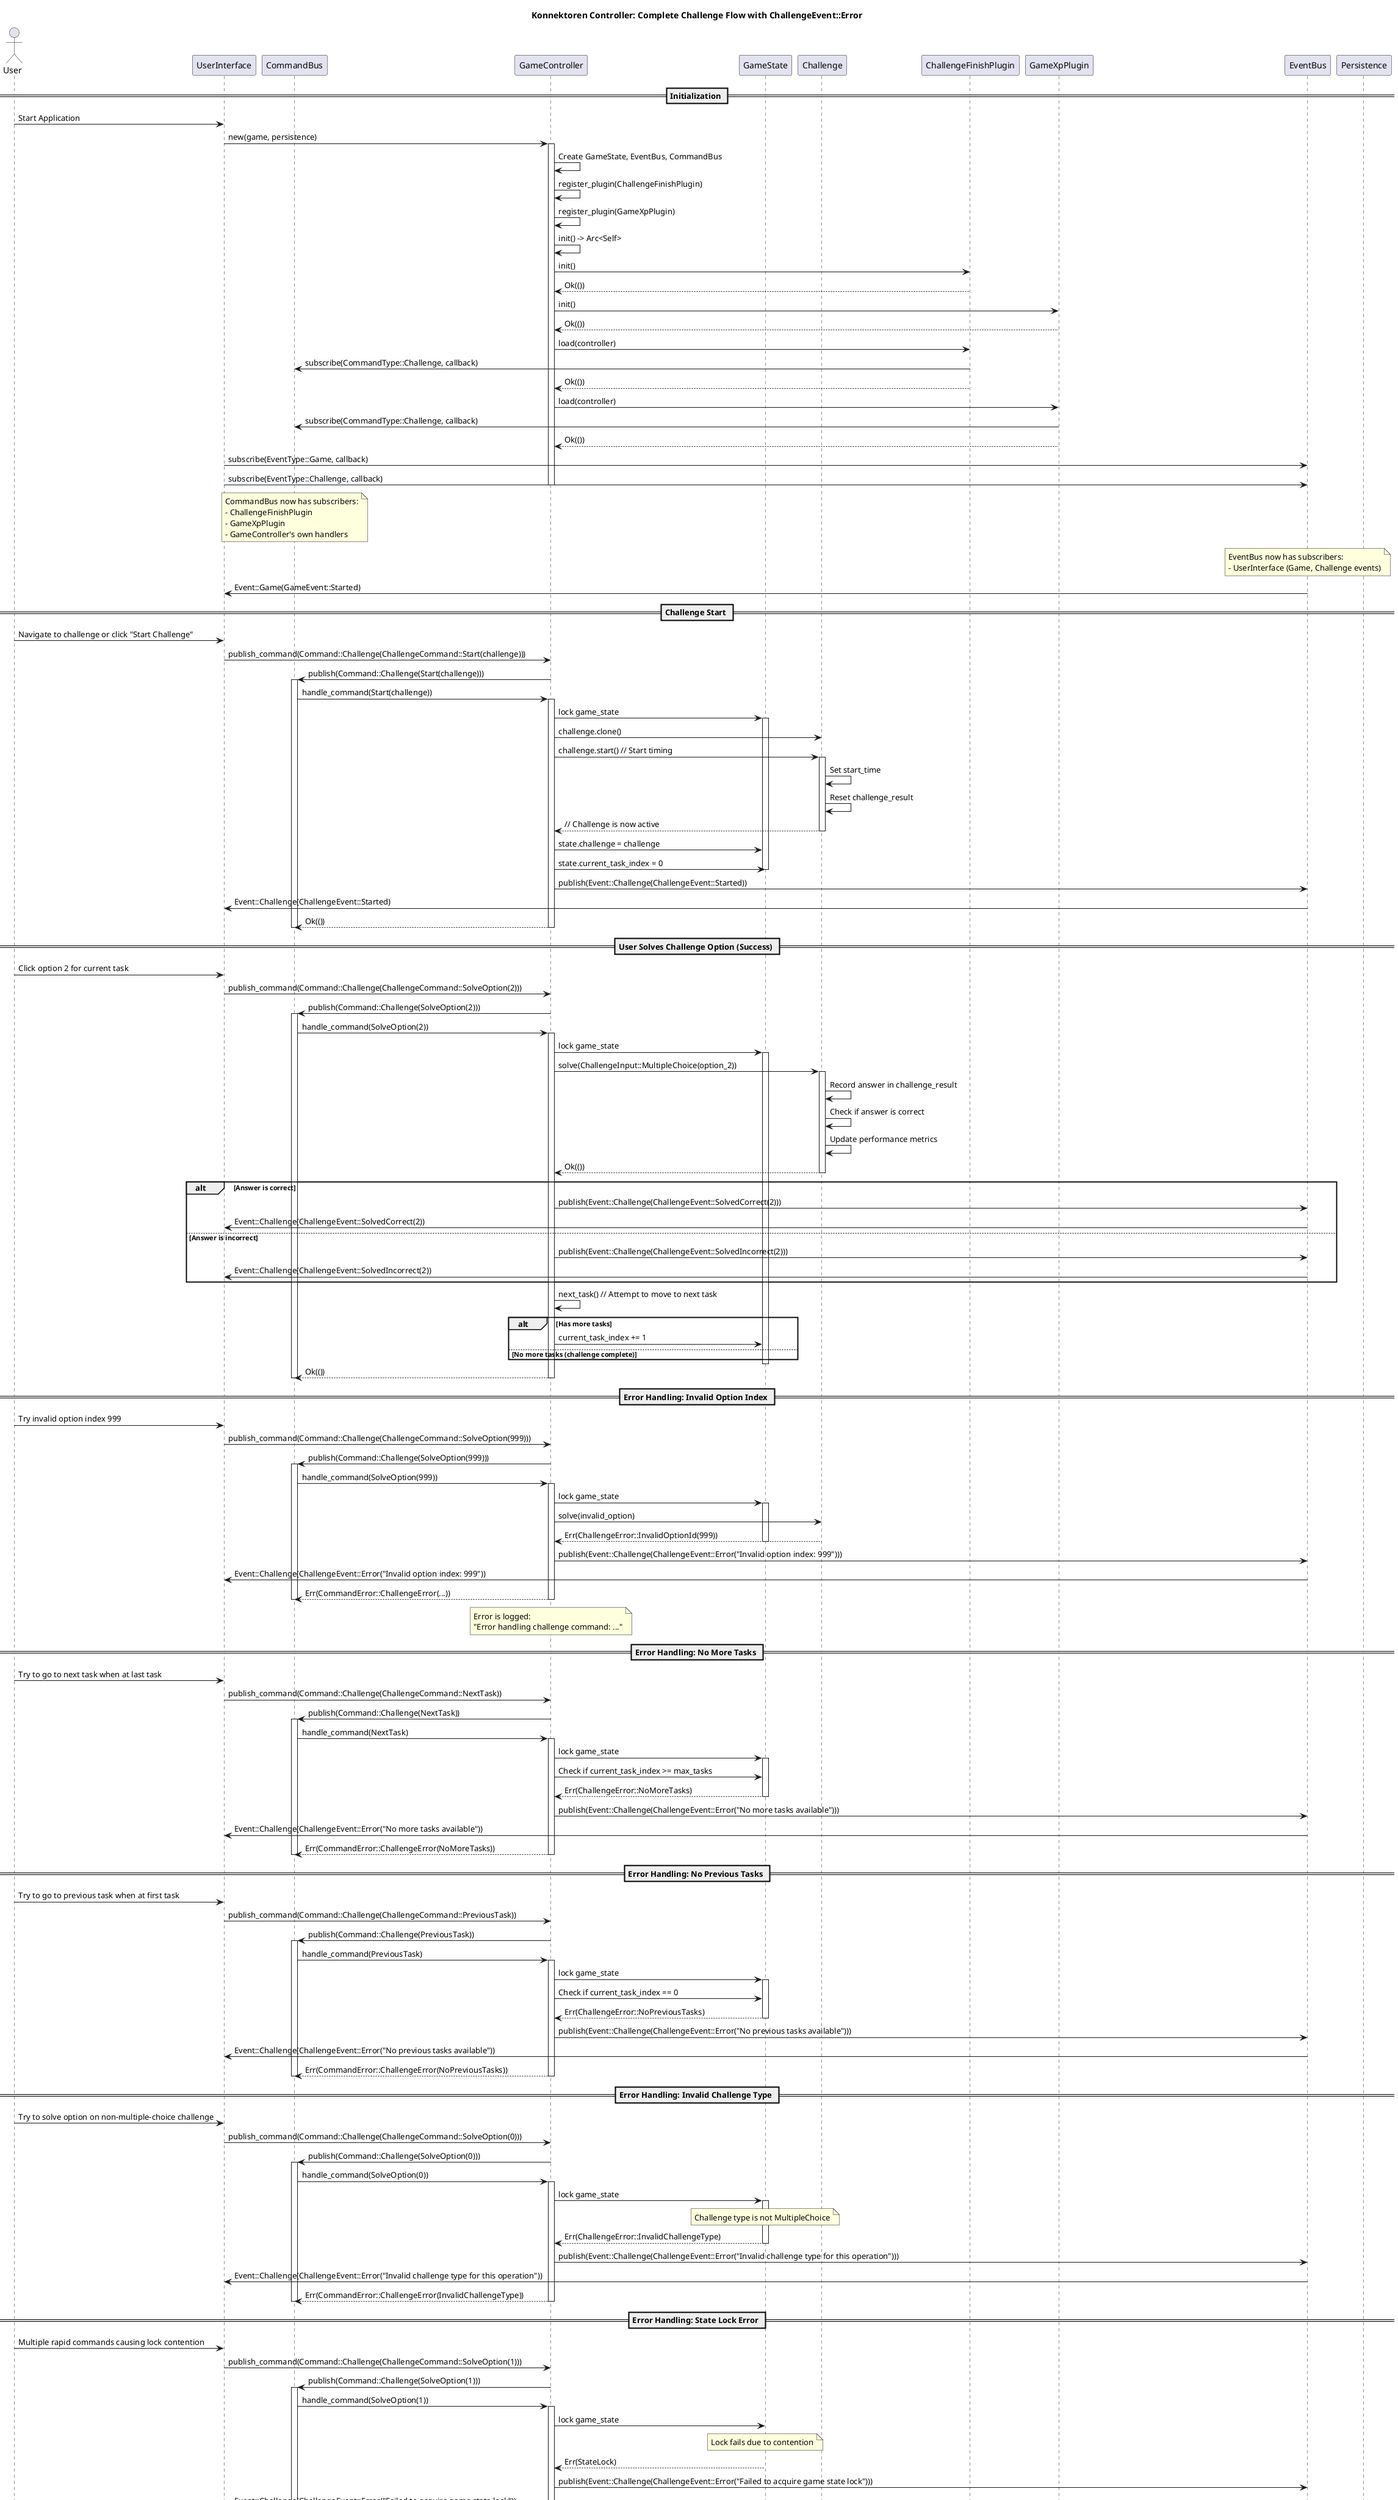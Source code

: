 @startuml
title Konnektoren Controller: Complete Challenge Flow with ChallengeEvent::Error

actor User
participant "UserInterface" as UI
participant "CommandBus" as CB
participant "GameController" as GC
participant "GameState" as GS
participant "Challenge" as CH
participant "ChallengeFinishPlugin" as CFP
participant "GameXpPlugin" as GXP
participant "EventBus" as EB
participant "Persistence" as PERS

== Initialization ==
User -> UI: Start Application
UI -> GC: new(game, persistence)
activate GC
  GC -> GC: Create GameState, EventBus, CommandBus
  GC -> GC: register_plugin(ChallengeFinishPlugin)
  GC -> GC: register_plugin(GameXpPlugin)
  GC -> GC: init() -> Arc<Self>

  GC -> CFP: init()
  CFP --> GC: Ok(())
  GC -> GXP: init()
  GXP --> GC: Ok(())

  GC -> CFP: load(controller)
  CFP -> CB: subscribe(CommandType::Challenge, callback)
  CFP --> GC: Ok(())

  GC -> GXP: load(controller)
  GXP -> CB: subscribe(CommandType::Challenge, callback)
  GXP --> GC: Ok(())

  UI -> EB: subscribe(EventType::Game, callback)
  UI -> EB: subscribe(EventType::Challenge, callback)

  Note over CB: CommandBus now has subscribers:\n- ChallengeFinishPlugin\n- GameXpPlugin\n- GameController's own handlers
  Note over EB: EventBus now has subscribers:\n- UserInterface (Game, Challenge events)
deactivate GC

EB -> UI: Event::Game(GameEvent::Started)

== Challenge Start ==
User -> UI: Navigate to challenge or click "Start Challenge"
UI -> GC: publish_command(Command::Challenge(ChallengeCommand::Start(challenge)))
GC -> CB: publish(Command::Challenge(Start(challenge)))

activate CB
  CB -> GC: handle_command(Start(challenge))
  activate GC
    GC -> GS: lock game_state
    activate GS
      GC -> CH: challenge.clone()
      GC -> CH: challenge.start() // Start timing
      activate CH
        CH -> CH: Set start_time
        CH -> CH: Reset challenge_result
        CH --> GC: // Challenge is now active
      deactivate CH
      GC -> GS: state.challenge = challenge
      GC -> GS: state.current_task_index = 0
    deactivate GS
    GC -> EB: publish(Event::Challenge(ChallengeEvent::Started))
    EB -> UI: Event::Challenge(ChallengeEvent::Started)
    GC --> CB: Ok(())
  deactivate GC
deactivate CB

== User Solves Challenge Option (Success) ==
User -> UI: Click option 2 for current task
UI -> GC: publish_command(Command::Challenge(ChallengeCommand::SolveOption(2)))
GC -> CB: publish(Command::Challenge(SolveOption(2)))

activate CB
  CB -> GC: handle_command(SolveOption(2))
  activate GC
    GC -> GS: lock game_state
    activate GS
      GC -> CH: solve(ChallengeInput::MultipleChoice(option_2))
      activate CH
        CH -> CH: Record answer in challenge_result
        CH -> CH: Check if answer is correct
        CH -> CH: Update performance metrics
        CH --> GC: Ok(())
      deactivate CH

      alt Answer is correct
        GC -> EB: publish(Event::Challenge(ChallengeEvent::SolvedCorrect(2)))
        EB -> UI: Event::Challenge(ChallengeEvent::SolvedCorrect(2))
      else Answer is incorrect
        GC -> EB: publish(Event::Challenge(ChallengeEvent::SolvedIncorrect(2)))
        EB -> UI: Event::Challenge(ChallengeEvent::SolvedIncorrect(2))
      end

      GC -> GC: next_task() // Attempt to move to next task
      alt Has more tasks
        GC -> GS: current_task_index += 1
      else No more tasks (challenge complete)
        Note right: Silently ignore "no more tasks" error\nChallenge is ready to finish
      end

    deactivate GS
    GC --> CB: Ok(())
  deactivate GC
deactivate CB

== Error Handling: Invalid Option Index ==
User -> UI: Try invalid option index 999
UI -> GC: publish_command(Command::Challenge(ChallengeCommand::SolveOption(999)))
GC -> CB: publish(Command::Challenge(SolveOption(999)))

activate CB
  CB -> GC: handle_command(SolveOption(999))
  activate GC
    GC -> GS: lock game_state
    activate GS
      GC -> CH: solve(invalid_option)
      CH --> GC: Err(ChallengeError::InvalidOptionId(999))
    deactivate GS

    GC -> EB: publish(Event::Challenge(ChallengeEvent::Error("Invalid option index: 999")))
    EB -> UI: Event::Challenge(ChallengeEvent::Error("Invalid option index: 999"))

    GC --> CB: Err(CommandError::ChallengeError(...))
  deactivate GC

  Note over GC: Error is logged:\n"Error handling challenge command: ..."
deactivate CB

== Error Handling: No More Tasks ==
User -> UI: Try to go to next task when at last task
UI -> GC: publish_command(Command::Challenge(ChallengeCommand::NextTask))
GC -> CB: publish(Command::Challenge(NextTask))

activate CB
  CB -> GC: handle_command(NextTask)
  activate GC
    GC -> GS: lock game_state
    activate GS
      GC -> GS: Check if current_task_index >= max_tasks
      GS --> GC: Err(ChallengeError::NoMoreTasks)
    deactivate GS

    GC -> EB: publish(Event::Challenge(ChallengeEvent::Error("No more tasks available")))
    EB -> UI: Event::Challenge(ChallengeEvent::Error("No more tasks available"))

    GC --> CB: Err(CommandError::ChallengeError(NoMoreTasks))
  deactivate GC
deactivate CB

== Error Handling: No Previous Tasks ==
User -> UI: Try to go to previous task when at first task
UI -> GC: publish_command(Command::Challenge(ChallengeCommand::PreviousTask))
GC -> CB: publish(Command::Challenge(PreviousTask))

activate CB
  CB -> GC: handle_command(PreviousTask)
  activate GC
    GC -> GS: lock game_state
    activate GS
      GC -> GS: Check if current_task_index == 0
      GS --> GC: Err(ChallengeError::NoPreviousTasks)
    deactivate GS

    GC -> EB: publish(Event::Challenge(ChallengeEvent::Error("No previous tasks available")))
    EB -> UI: Event::Challenge(ChallengeEvent::Error("No previous tasks available"))

    GC --> CB: Err(CommandError::ChallengeError(NoPreviousTasks))
  deactivate GC
deactivate CB

== Error Handling: Invalid Challenge Type ==
User -> UI: Try to solve option on non-multiple-choice challenge
UI -> GC: publish_command(Command::Challenge(ChallengeCommand::SolveOption(0)))
GC -> CB: publish(Command::Challenge(SolveOption(0)))

activate CB
  CB -> GC: handle_command(SolveOption(0))
  activate GC
    GC -> GS: lock game_state
    activate GS
      Note over GS: Challenge type is not MultipleChoice
      GS --> GC: Err(ChallengeError::InvalidChallengeType)
    deactivate GS

    GC -> EB: publish(Event::Challenge(ChallengeEvent::Error("Invalid challenge type for this operation")))
    EB -> UI: Event::Challenge(ChallengeEvent::Error("Invalid challenge type for this operation"))

    GC --> CB: Err(CommandError::ChallengeError(InvalidChallengeType))
  deactivate GC
deactivate CB

== Error Handling: State Lock Error ==
User -> UI: Multiple rapid commands causing lock contention
UI -> GC: publish_command(Command::Challenge(ChallengeCommand::SolveOption(1)))
GC -> CB: publish(Command::Challenge(SolveOption(1)))

activate CB
  CB -> GC: handle_command(SolveOption(1))
  activate GC
    GC -> GS: lock game_state
    Note over GS: Lock fails due to contention
    GS --> GC: Err(StateLock)

    GC -> EB: publish(Event::Challenge(ChallengeEvent::Error("Failed to acquire game state lock")))
    EB -> UI: Event::Challenge(ChallengeEvent::Error("Failed to acquire game state lock"))

    GC --> CB: Err(CommandError::StateLock(...))
  deactivate GC
deactivate CB

== Error Handling: Persistence Error in Plugin ==
User -> UI: Finish challenge but save fails
UI -> GC: publish_command(Command::Challenge(ChallengeCommand::Finish(Some(result))))
GC -> CB: publish(Command::Challenge(Finish(Some(result))))

activate CB
  CB -> GC: handle_command(Finish(Some(result)))
  activate GC
    GC -> GS: lock game_state
    activate GS
      GC -> CH: update_end_time()
      GC -> GS: challenge.challenge_result = result
    deactivate GS
    GC -> EB: publish(Event::Challenge(ChallengeEvent::Completed))
    EB -> UI: Event::Challenge(ChallengeEvent::Completed)
    GC --> CB: Ok(())
  deactivate GC

  CB -> CFP: callback(Command::Challenge(Finish(Some(result))))
  activate CFP
    CFP -> GC: game_state().lock()
    activate GS
      CFP -> GS: Update challenge history and result
    deactivate GS
    CFP -> GC: save_game_state()
    GC -> PERS: save_game_state(&game_state)
    PERS --> GC: Err(PersistenceError::SaveFailed("Disk full"))
    GC --> CFP: Err(ControllerError::Persistence(...))

    CFP -> EB: publish(Event::Challenge(ChallengeEvent::Error("Failed to save game state: Disk full")))
    EB -> UI: Event::Challenge(ChallengeEvent::Error("Failed to save game state: Disk full"))

    Note over CFP: Error is logged:\n"Error in challenge finish handler: ..."
    CFP --> CB: // callback ends with error logged
  deactivate CFP

  Note over GXP: GameXpPlugin may still execute\nif ChallengeFinishPlugin error doesn't stop processing
deactivate CB

== Successful Challenge Completion ==
User -> UI: Click "Finish Challenge" (successful path)
UI -> GC: publish_command(Command::Challenge(ChallengeCommand::Finish(Some(result))))
GC -> CB: publish(Command::Challenge(Finish(Some(result))))

activate CB
  CB -> GC: handle_command(Finish(Some(result)))
  activate GC
    GC -> GS: lock game_state
    activate GS
      GC -> CH: update_end_time()
      GC -> GS: challenge.challenge_result = result
    deactivate GS
    GC -> EB: publish(Event::Challenge(ChallengeEvent::Completed))
    EB -> UI: Event::Challenge(ChallengeEvent::Completed)
    GC --> CB: Ok(())
  deactivate GC

  CB -> CFP: callback(Command::Challenge(Finish(Some(result))))
  activate CFP
    CFP -> GC: game_state().lock()
    activate GS
      CFP -> GS: Update challenge history and result
    deactivate GS
    CFP -> GC: save_game_state()
    GC -> PERS: save_game_state(&game_state)
    PERS --> GC: Ok(())
    CFP --> CB: // callback ends successfully
  deactivate CFP

  CB -> GXP: callback(Command::Challenge(Finish(Some(result))))
  activate GXP
    GXP -> GC: game_state().lock()
    activate GS
      GXP -> GS: Update XP
    deactivate GS
    GXP -> GC: save_game_state()
    GC -> PERS: save_game_state(&game_state)
    PERS --> GC: Ok(())
    GXP --> CB: // callback ends successfully
  deactivate GXP
deactivate CB

== Navigation Commands ==
User -> UI: Click "Next Challenge"
UI -> GC: publish_command(Command::Game(GameCommand::NextChallenge))
GC -> CB: publish(Command::Game(NextChallenge))

activate CB
  CB -> GC: handle_command(NextChallenge)
  activate GC
    GC -> GS: lock game_state
    activate GS
      GC -> GS: current_challenge_index += 1
      GC -> GS: Create new challenge from game.create_challenge()
      GC -> CH: start() // Auto-start new challenge
      GC -> GS: current_task_index = 0
    deactivate GS
    GC -> EB: publish(Event::Challenge(ChallengeEvent::Started))
    EB -> UI: Event::Challenge(ChallengeEvent::Started)
    GC --> CB: Ok(())
  deactivate GC
deactivate CB

@enduml
